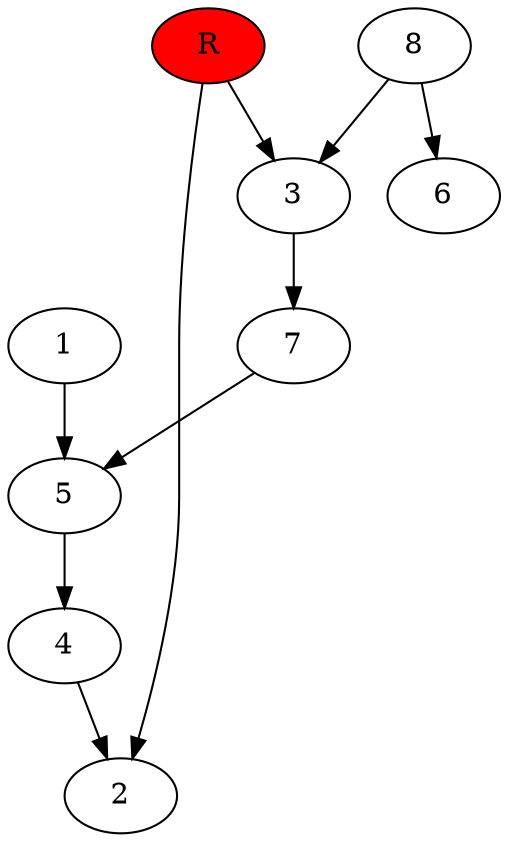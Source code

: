 digraph prb42795 {
	1
	2
	3
	4
	5
	6
	7
	8
	R [fillcolor="#ff0000" style=filled]
	1 -> 5
	3 -> 7
	4 -> 2
	5 -> 4
	7 -> 5
	8 -> 3
	8 -> 6
	R -> 2
	R -> 3
}

